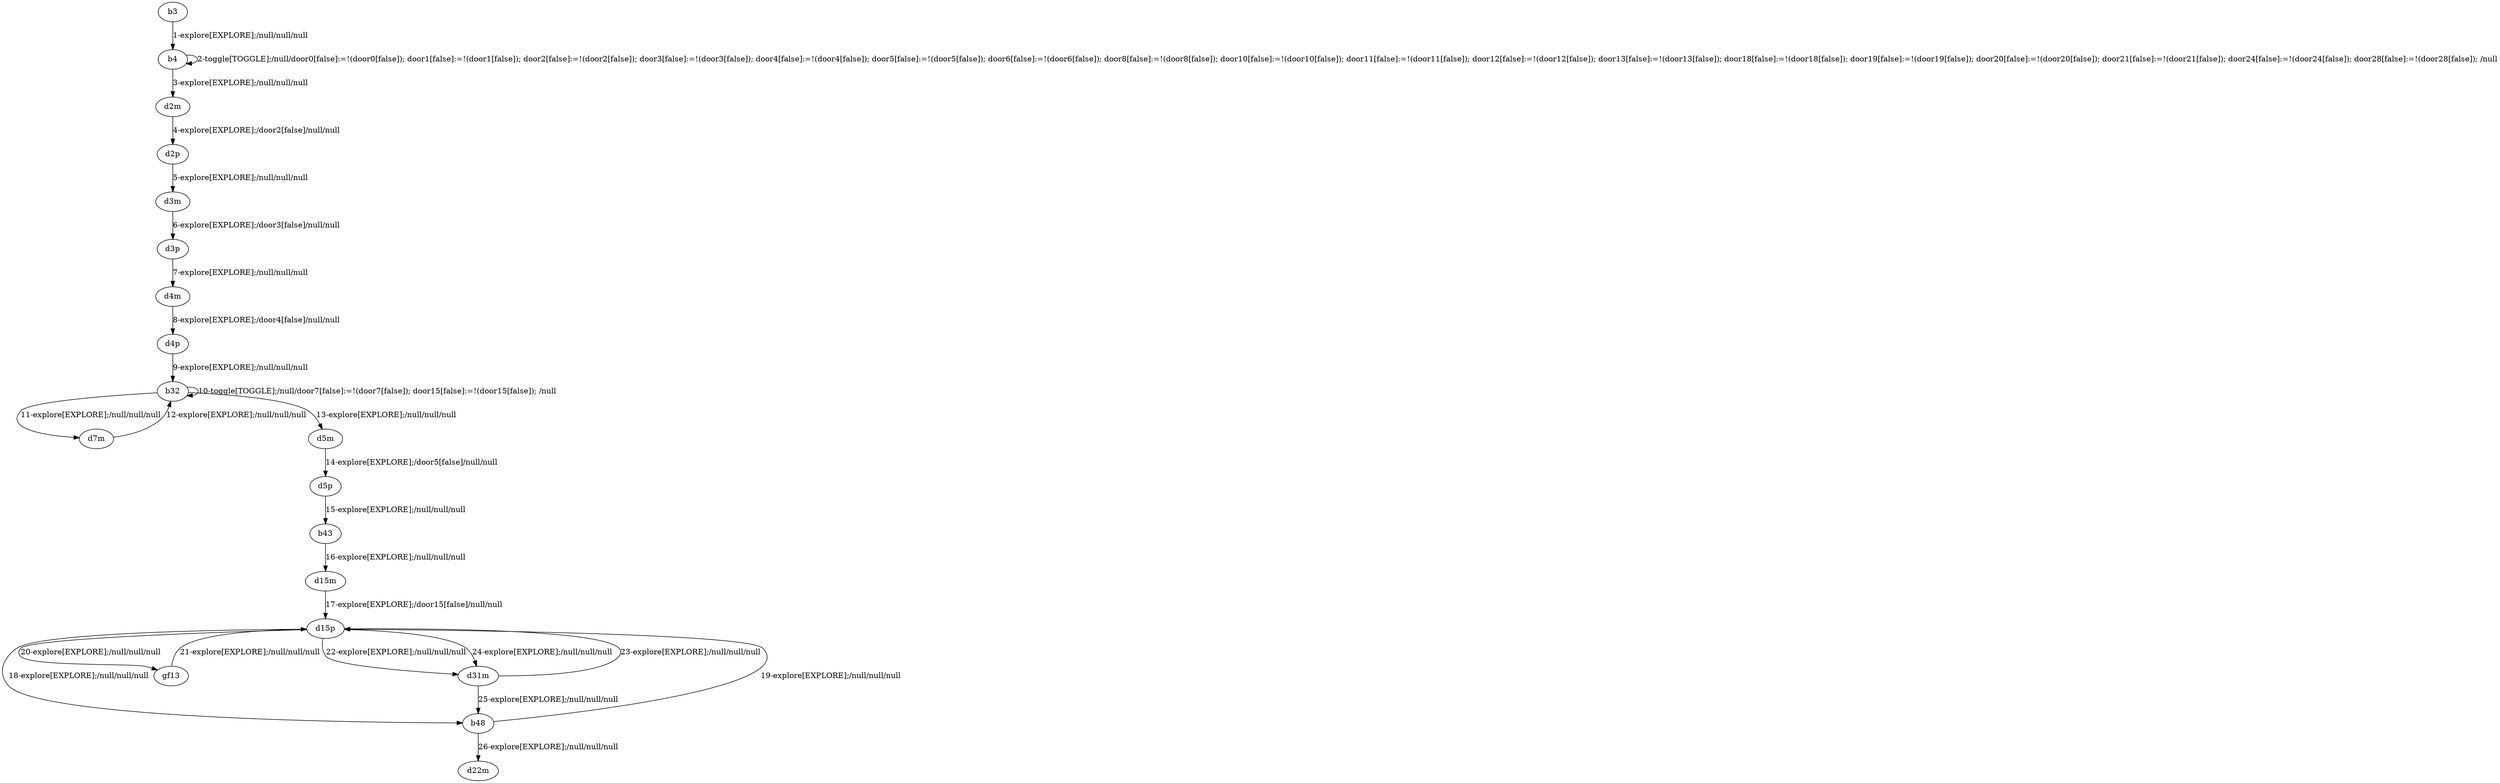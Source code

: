 # Total number of goals covered by this test: 1
# d15p --> gf13

digraph g {
"b3" -> "b4" [label = "1-explore[EXPLORE];/null/null/null"];
"b4" -> "b4" [label = "2-toggle[TOGGLE];/null/door0[false]:=!(door0[false]); door1[false]:=!(door1[false]); door2[false]:=!(door2[false]); door3[false]:=!(door3[false]); door4[false]:=!(door4[false]); door5[false]:=!(door5[false]); door6[false]:=!(door6[false]); door8[false]:=!(door8[false]); door10[false]:=!(door10[false]); door11[false]:=!(door11[false]); door12[false]:=!(door12[false]); door13[false]:=!(door13[false]); door18[false]:=!(door18[false]); door19[false]:=!(door19[false]); door20[false]:=!(door20[false]); door21[false]:=!(door21[false]); door24[false]:=!(door24[false]); door28[false]:=!(door28[false]); /null"];
"b4" -> "d2m" [label = "3-explore[EXPLORE];/null/null/null"];
"d2m" -> "d2p" [label = "4-explore[EXPLORE];/door2[false]/null/null"];
"d2p" -> "d3m" [label = "5-explore[EXPLORE];/null/null/null"];
"d3m" -> "d3p" [label = "6-explore[EXPLORE];/door3[false]/null/null"];
"d3p" -> "d4m" [label = "7-explore[EXPLORE];/null/null/null"];
"d4m" -> "d4p" [label = "8-explore[EXPLORE];/door4[false]/null/null"];
"d4p" -> "b32" [label = "9-explore[EXPLORE];/null/null/null"];
"b32" -> "b32" [label = "10-toggle[TOGGLE];/null/door7[false]:=!(door7[false]); door15[false]:=!(door15[false]); /null"];
"b32" -> "d7m" [label = "11-explore[EXPLORE];/null/null/null"];
"d7m" -> "b32" [label = "12-explore[EXPLORE];/null/null/null"];
"b32" -> "d5m" [label = "13-explore[EXPLORE];/null/null/null"];
"d5m" -> "d5p" [label = "14-explore[EXPLORE];/door5[false]/null/null"];
"d5p" -> "b43" [label = "15-explore[EXPLORE];/null/null/null"];
"b43" -> "d15m" [label = "16-explore[EXPLORE];/null/null/null"];
"d15m" -> "d15p" [label = "17-explore[EXPLORE];/door15[false]/null/null"];
"d15p" -> "b48" [label = "18-explore[EXPLORE];/null/null/null"];
"b48" -> "d15p" [label = "19-explore[EXPLORE];/null/null/null"];
"d15p" -> "gf13" [label = "20-explore[EXPLORE];/null/null/null"];
"gf13" -> "d15p" [label = "21-explore[EXPLORE];/null/null/null"];
"d15p" -> "d31m" [label = "22-explore[EXPLORE];/null/null/null"];
"d31m" -> "d15p" [label = "23-explore[EXPLORE];/null/null/null"];
"d15p" -> "d31m" [label = "24-explore[EXPLORE];/null/null/null"];
"d31m" -> "b48" [label = "25-explore[EXPLORE];/null/null/null"];
"b48" -> "d22m" [label = "26-explore[EXPLORE];/null/null/null"];
}